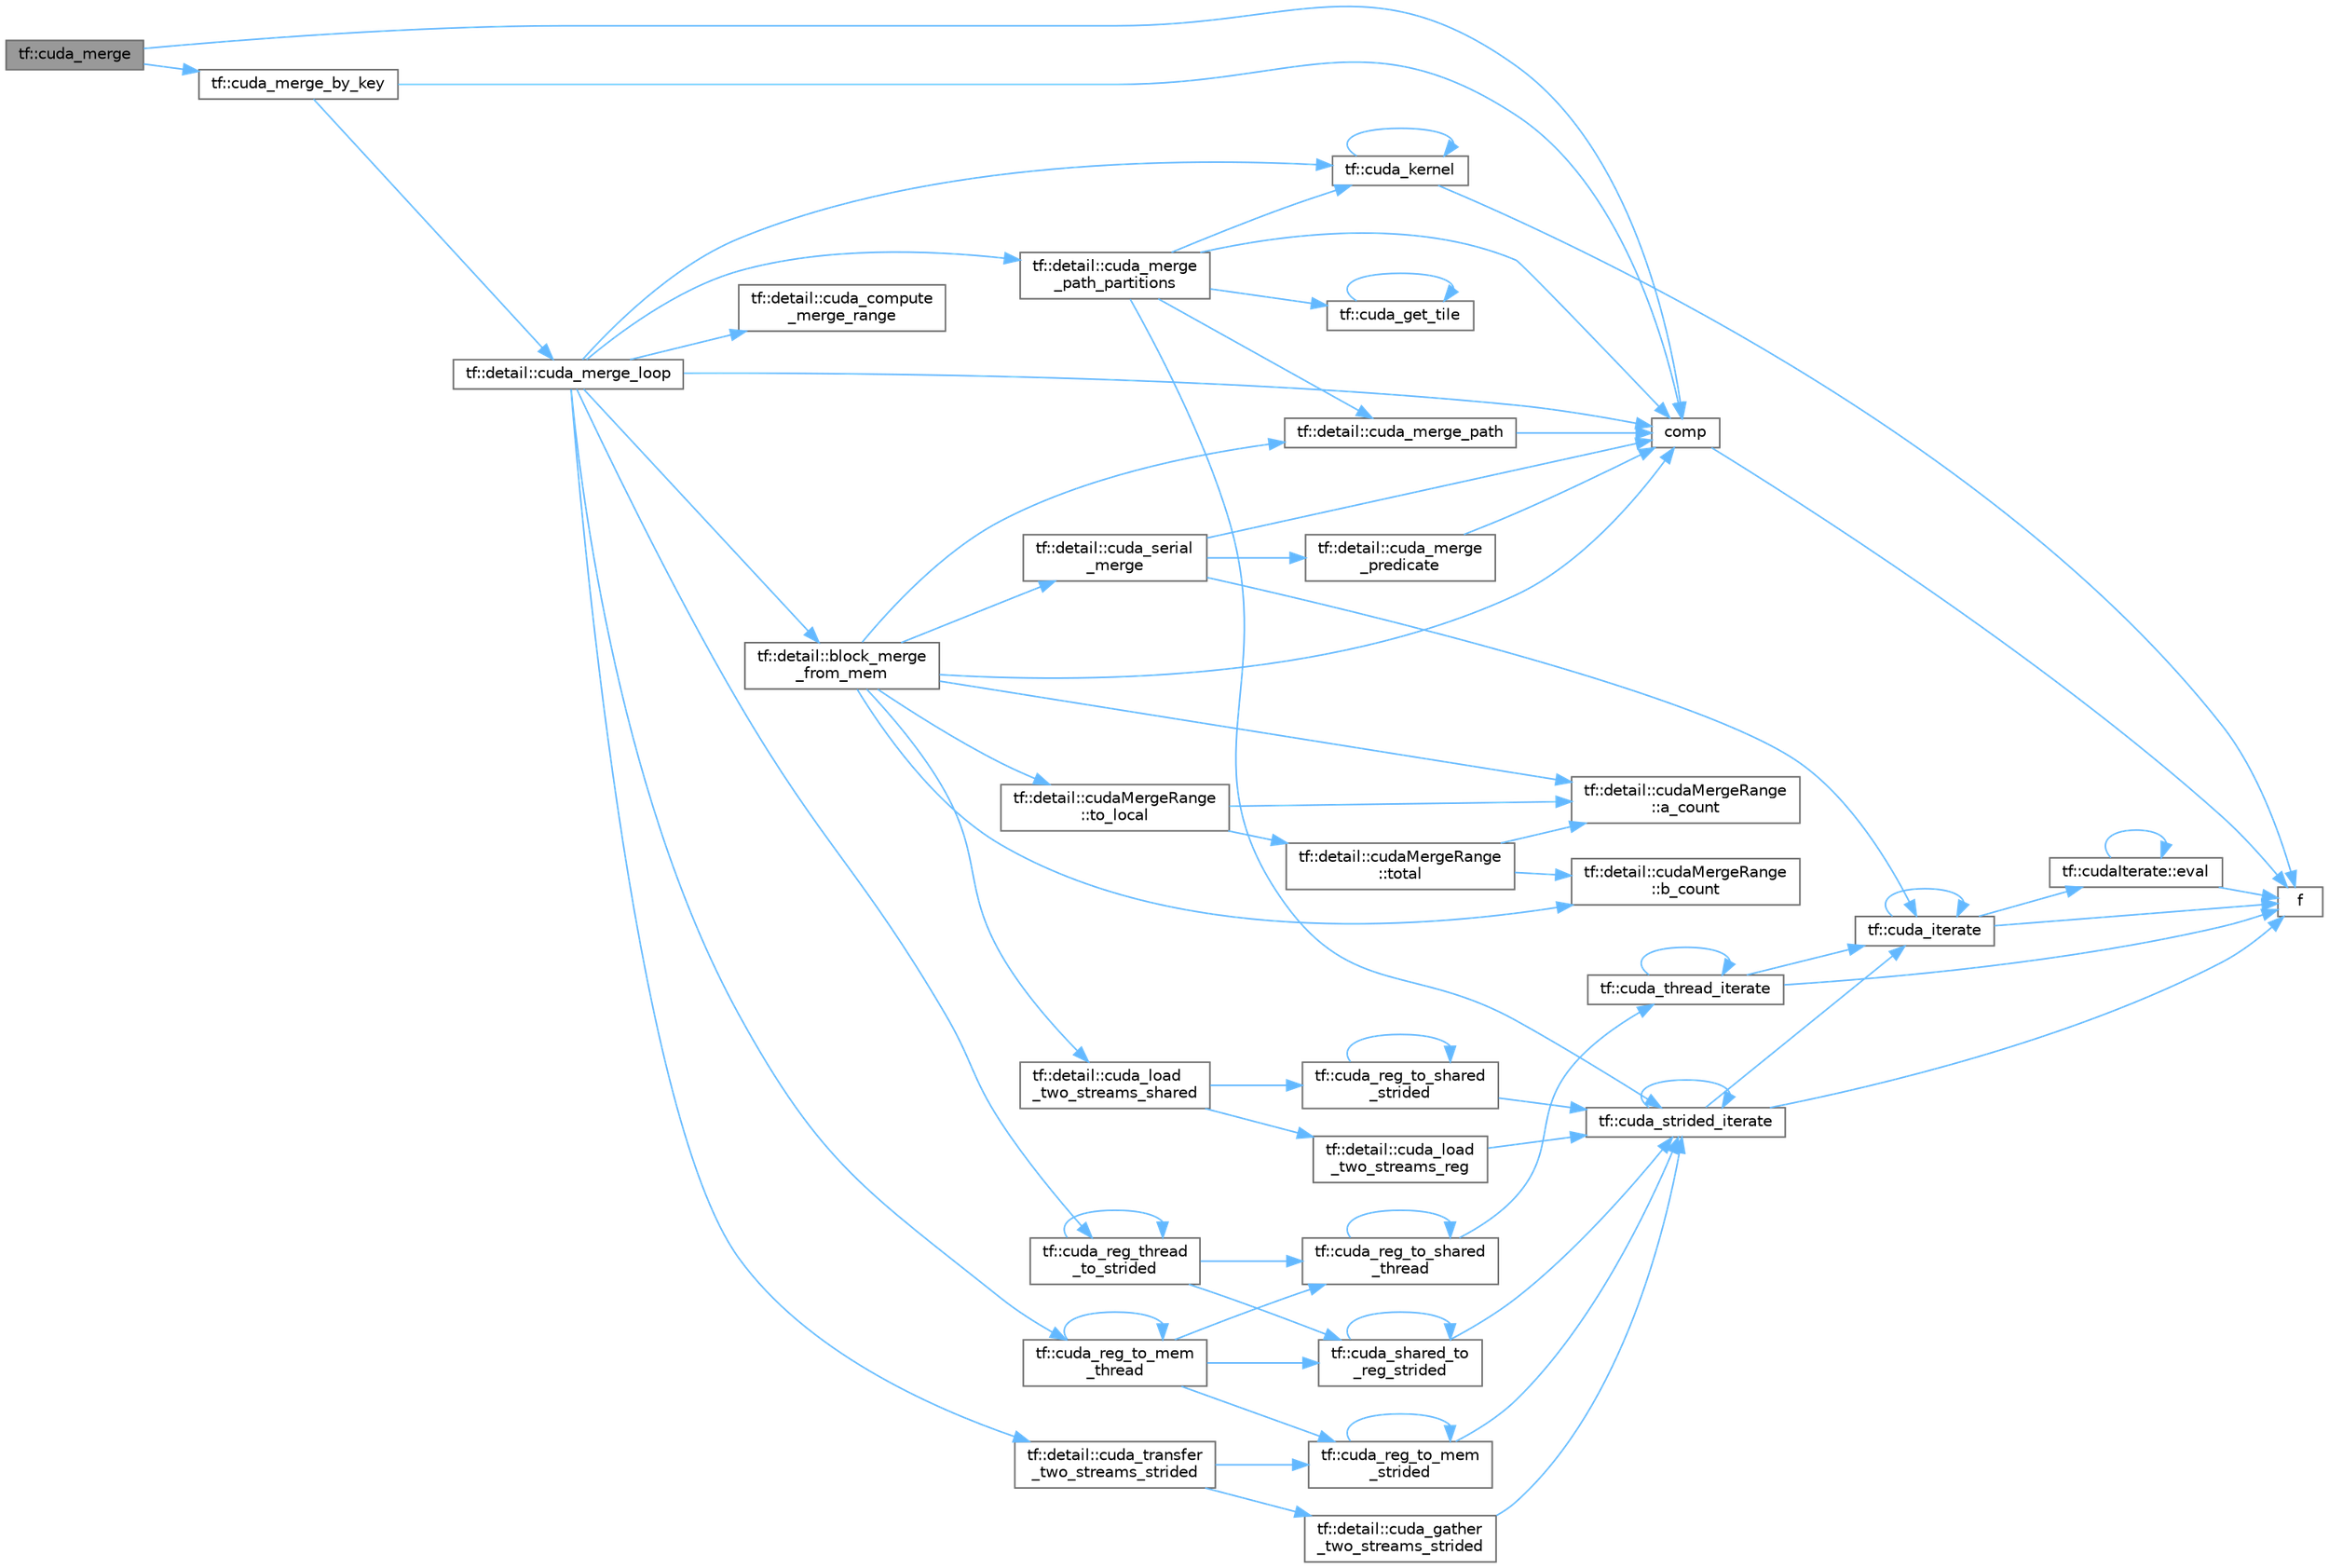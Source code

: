 digraph "tf::cuda_merge"
{
 // LATEX_PDF_SIZE
  bgcolor="transparent";
  edge [fontname=Helvetica,fontsize=10,labelfontname=Helvetica,labelfontsize=10];
  node [fontname=Helvetica,fontsize=10,shape=box,height=0.2,width=0.4];
  rankdir="LR";
  Node1 [id="Node000001",label="tf::cuda_merge",height=0.2,width=0.4,color="gray40", fillcolor="grey60", style="filled", fontcolor="black",tooltip="performs asynchronous key-only merge over a range of keys"];
  Node1 -> Node2 [id="edge70_Node000001_Node000002",color="steelblue1",style="solid",tooltip=" "];
  Node2 [id="Node000002",label="comp",height=0.2,width=0.4,color="grey40", fillcolor="white", style="filled",URL="$external_2taskflow_2sandbox_2jacobi_2main_8cpp.html#aaa178026ff13e667efcb0104a55252e7",tooltip=" "];
  Node2 -> Node3 [id="edge71_Node000002_Node000003",color="steelblue1",style="solid",tooltip=" "];
  Node3 [id="Node000003",label="f",height=0.2,width=0.4,color="grey40", fillcolor="white", style="filled",URL="$cxx11__tensor__map_8cpp.html#a7f507fea02198f6cb81c86640c7b1a4e",tooltip=" "];
  Node1 -> Node4 [id="edge72_Node000001_Node000004",color="steelblue1",style="solid",tooltip=" "];
  Node4 [id="Node000004",label="tf::cuda_merge_by_key",height=0.2,width=0.4,color="grey40", fillcolor="white", style="filled",URL="$namespacetf.html#aa84d4c68d2cbe9f6efc4a1eb1a115458",tooltip="performs asynchronous key-value merge over a range of keys and values"];
  Node4 -> Node2 [id="edge73_Node000004_Node000002",color="steelblue1",style="solid",tooltip=" "];
  Node4 -> Node5 [id="edge74_Node000004_Node000005",color="steelblue1",style="solid",tooltip=" "];
  Node5 [id="Node000005",label="tf::detail::cuda_merge_loop",height=0.2,width=0.4,color="grey40", fillcolor="white", style="filled",URL="$namespacetf_1_1detail.html#a9a1d50803593cc703ed79f2baf9cfa78",tooltip=" "];
  Node5 -> Node6 [id="edge75_Node000005_Node000006",color="steelblue1",style="solid",tooltip=" "];
  Node6 [id="Node000006",label="tf::detail::block_merge\l_from_mem",height=0.2,width=0.4,color="grey40", fillcolor="white", style="filled",URL="$namespacetf_1_1detail.html#a79b4c5f2bace6ae958abd8573e00a849",tooltip=" "];
  Node6 -> Node7 [id="edge76_Node000006_Node000007",color="steelblue1",style="solid",tooltip=" "];
  Node7 [id="Node000007",label="tf::detail::cudaMergeRange\l::a_count",height=0.2,width=0.4,color="grey40", fillcolor="white", style="filled",URL="$structtf_1_1detail_1_1cuda_merge_range.html#a52c11fca5a95552bb4cad3d1a4699182",tooltip=" "];
  Node6 -> Node8 [id="edge77_Node000006_Node000008",color="steelblue1",style="solid",tooltip=" "];
  Node8 [id="Node000008",label="tf::detail::cudaMergeRange\l::b_count",height=0.2,width=0.4,color="grey40", fillcolor="white", style="filled",URL="$structtf_1_1detail_1_1cuda_merge_range.html#a3bb9b4b36698fd65e61835db26365f2b",tooltip=" "];
  Node6 -> Node2 [id="edge78_Node000006_Node000002",color="steelblue1",style="solid",tooltip=" "];
  Node6 -> Node9 [id="edge79_Node000006_Node000009",color="steelblue1",style="solid",tooltip=" "];
  Node9 [id="Node000009",label="tf::detail::cuda_load\l_two_streams_shared",height=0.2,width=0.4,color="grey40", fillcolor="white", style="filled",URL="$namespacetf_1_1detail.html#a6da5d76af53a630241f6aade1bf76969",tooltip=" "];
  Node9 -> Node10 [id="edge80_Node000009_Node000010",color="steelblue1",style="solid",tooltip=" "];
  Node10 [id="Node000010",label="tf::detail::cuda_load\l_two_streams_reg",height=0.2,width=0.4,color="grey40", fillcolor="white", style="filled",URL="$namespacetf_1_1detail.html#a433a26ef6a2aa8e1d737fea93a42ecf4",tooltip=" "];
  Node10 -> Node11 [id="edge81_Node000010_Node000011",color="steelblue1",style="solid",tooltip=" "];
  Node11 [id="Node000011",label="tf::cuda_strided_iterate",height=0.2,width=0.4,color="grey40", fillcolor="white", style="filled",URL="$namespacetf.html#a24db9e13fd26535886a7efc723ec1477",tooltip=" "];
  Node11 -> Node12 [id="edge82_Node000011_Node000012",color="steelblue1",style="solid",tooltip=" "];
  Node12 [id="Node000012",label="tf::cuda_iterate",height=0.2,width=0.4,color="grey40", fillcolor="white", style="filled",URL="$namespacetf.html#a55e1e8a489984141bc8e0785cd13f9bc",tooltip=" "];
  Node12 -> Node12 [id="edge83_Node000012_Node000012",color="steelblue1",style="solid",tooltip=" "];
  Node12 -> Node13 [id="edge84_Node000012_Node000013",color="steelblue1",style="solid",tooltip=" "];
  Node13 [id="Node000013",label="tf::cudaIterate::eval",height=0.2,width=0.4,color="grey40", fillcolor="white", style="filled",URL="$structtf_1_1cuda_iterate.html#a46b1c72193af5cdfc8697a57754af6f9",tooltip=" "];
  Node13 -> Node13 [id="edge85_Node000013_Node000013",color="steelblue1",style="solid",tooltip=" "];
  Node13 -> Node3 [id="edge86_Node000013_Node000003",color="steelblue1",style="solid",tooltip=" "];
  Node12 -> Node3 [id="edge87_Node000012_Node000003",color="steelblue1",style="solid",tooltip=" "];
  Node11 -> Node11 [id="edge88_Node000011_Node000011",color="steelblue1",style="solid",tooltip=" "];
  Node11 -> Node3 [id="edge89_Node000011_Node000003",color="steelblue1",style="solid",tooltip=" "];
  Node9 -> Node14 [id="edge90_Node000009_Node000014",color="steelblue1",style="solid",tooltip=" "];
  Node14 [id="Node000014",label="tf::cuda_reg_to_shared\l_strided",height=0.2,width=0.4,color="grey40", fillcolor="white", style="filled",URL="$namespacetf.html#acfa6fec58ffdf6c6b5bc7a03cae5c8f9",tooltip=" "];
  Node14 -> Node14 [id="edge91_Node000014_Node000014",color="steelblue1",style="solid",tooltip=" "];
  Node14 -> Node11 [id="edge92_Node000014_Node000011",color="steelblue1",style="solid",tooltip=" "];
  Node6 -> Node15 [id="edge93_Node000006_Node000015",color="steelblue1",style="solid",tooltip=" "];
  Node15 [id="Node000015",label="tf::detail::cuda_merge_path",height=0.2,width=0.4,color="grey40", fillcolor="white", style="filled",URL="$namespacetf_1_1detail.html#ae9d3db5c9457ebec7cbdd3a3d8c65e94",tooltip=" "];
  Node15 -> Node2 [id="edge94_Node000015_Node000002",color="steelblue1",style="solid",tooltip=" "];
  Node6 -> Node16 [id="edge95_Node000006_Node000016",color="steelblue1",style="solid",tooltip=" "];
  Node16 [id="Node000016",label="tf::detail::cuda_serial\l_merge",height=0.2,width=0.4,color="grey40", fillcolor="white", style="filled",URL="$namespacetf_1_1detail.html#a9d4d00a3dbc0158eac24e4603548bdbd",tooltip=" "];
  Node16 -> Node2 [id="edge96_Node000016_Node000002",color="steelblue1",style="solid",tooltip=" "];
  Node16 -> Node12 [id="edge97_Node000016_Node000012",color="steelblue1",style="solid",tooltip=" "];
  Node16 -> Node17 [id="edge98_Node000016_Node000017",color="steelblue1",style="solid",tooltip=" "];
  Node17 [id="Node000017",label="tf::detail::cuda_merge\l_predicate",height=0.2,width=0.4,color="grey40", fillcolor="white", style="filled",URL="$namespacetf_1_1detail.html#ae27cfa73d1f4b90114cd513e98c56d62",tooltip=" "];
  Node17 -> Node2 [id="edge99_Node000017_Node000002",color="steelblue1",style="solid",tooltip=" "];
  Node6 -> Node18 [id="edge100_Node000006_Node000018",color="steelblue1",style="solid",tooltip=" "];
  Node18 [id="Node000018",label="tf::detail::cudaMergeRange\l::to_local",height=0.2,width=0.4,color="grey40", fillcolor="white", style="filled",URL="$structtf_1_1detail_1_1cuda_merge_range.html#a8c57bb805e4ec8bbd8f6f664ae942829",tooltip=" "];
  Node18 -> Node7 [id="edge101_Node000018_Node000007",color="steelblue1",style="solid",tooltip=" "];
  Node18 -> Node19 [id="edge102_Node000018_Node000019",color="steelblue1",style="solid",tooltip=" "];
  Node19 [id="Node000019",label="tf::detail::cudaMergeRange\l::total",height=0.2,width=0.4,color="grey40", fillcolor="white", style="filled",URL="$structtf_1_1detail_1_1cuda_merge_range.html#add20ad4dc8f69cd4e721c8cd6c980794",tooltip=" "];
  Node19 -> Node7 [id="edge103_Node000019_Node000007",color="steelblue1",style="solid",tooltip=" "];
  Node19 -> Node8 [id="edge104_Node000019_Node000008",color="steelblue1",style="solid",tooltip=" "];
  Node5 -> Node2 [id="edge105_Node000005_Node000002",color="steelblue1",style="solid",tooltip=" "];
  Node5 -> Node20 [id="edge106_Node000005_Node000020",color="steelblue1",style="solid",tooltip=" "];
  Node20 [id="Node000020",label="tf::detail::cuda_compute\l_merge_range",height=0.2,width=0.4,color="grey40", fillcolor="white", style="filled",URL="$namespacetf_1_1detail.html#a9c104811415e59c6f7116eb2553d656e",tooltip=" "];
  Node5 -> Node21 [id="edge107_Node000005_Node000021",color="steelblue1",style="solid",tooltip=" "];
  Node21 [id="Node000021",label="tf::cuda_kernel",height=0.2,width=0.4,color="grey40", fillcolor="white", style="filled",URL="$namespacetf.html#a2fa23f4109147679d05a25ee952c4baf",tooltip=" "];
  Node21 -> Node21 [id="edge108_Node000021_Node000021",color="steelblue1",style="solid",tooltip=" "];
  Node21 -> Node3 [id="edge109_Node000021_Node000003",color="steelblue1",style="solid",tooltip=" "];
  Node5 -> Node22 [id="edge110_Node000005_Node000022",color="steelblue1",style="solid",tooltip=" "];
  Node22 [id="Node000022",label="tf::detail::cuda_merge\l_path_partitions",height=0.2,width=0.4,color="grey40", fillcolor="white", style="filled",URL="$namespacetf_1_1detail.html#a9a1b1d78a16e27a208e90d75d4885f05",tooltip=" "];
  Node22 -> Node2 [id="edge111_Node000022_Node000002",color="steelblue1",style="solid",tooltip=" "];
  Node22 -> Node23 [id="edge112_Node000022_Node000023",color="steelblue1",style="solid",tooltip=" "];
  Node23 [id="Node000023",label="tf::cuda_get_tile",height=0.2,width=0.4,color="grey40", fillcolor="white", style="filled",URL="$namespacetf.html#a5a41760b383016bd1cebadcfd7f05476",tooltip=" "];
  Node23 -> Node23 [id="edge113_Node000023_Node000023",color="steelblue1",style="solid",tooltip=" "];
  Node22 -> Node21 [id="edge114_Node000022_Node000021",color="steelblue1",style="solid",tooltip=" "];
  Node22 -> Node15 [id="edge115_Node000022_Node000015",color="steelblue1",style="solid",tooltip=" "];
  Node22 -> Node11 [id="edge116_Node000022_Node000011",color="steelblue1",style="solid",tooltip=" "];
  Node5 -> Node24 [id="edge117_Node000005_Node000024",color="steelblue1",style="solid",tooltip=" "];
  Node24 [id="Node000024",label="tf::cuda_reg_thread\l_to_strided",height=0.2,width=0.4,color="grey40", fillcolor="white", style="filled",URL="$namespacetf.html#ac670e8234ab71b14dfcccb87074b69de",tooltip=" "];
  Node24 -> Node24 [id="edge118_Node000024_Node000024",color="steelblue1",style="solid",tooltip=" "];
  Node24 -> Node25 [id="edge119_Node000024_Node000025",color="steelblue1",style="solid",tooltip=" "];
  Node25 [id="Node000025",label="tf::cuda_reg_to_shared\l_thread",height=0.2,width=0.4,color="grey40", fillcolor="white", style="filled",URL="$namespacetf.html#acd55bba23e1c41278644438a91cf218b",tooltip=" "];
  Node25 -> Node25 [id="edge120_Node000025_Node000025",color="steelblue1",style="solid",tooltip=" "];
  Node25 -> Node26 [id="edge121_Node000025_Node000026",color="steelblue1",style="solid",tooltip=" "];
  Node26 [id="Node000026",label="tf::cuda_thread_iterate",height=0.2,width=0.4,color="grey40", fillcolor="white", style="filled",URL="$namespacetf.html#a288da5501602904a1180bf79d099c29d",tooltip=" "];
  Node26 -> Node12 [id="edge122_Node000026_Node000012",color="steelblue1",style="solid",tooltip=" "];
  Node26 -> Node26 [id="edge123_Node000026_Node000026",color="steelblue1",style="solid",tooltip=" "];
  Node26 -> Node3 [id="edge124_Node000026_Node000003",color="steelblue1",style="solid",tooltip=" "];
  Node24 -> Node27 [id="edge125_Node000024_Node000027",color="steelblue1",style="solid",tooltip=" "];
  Node27 [id="Node000027",label="tf::cuda_shared_to\l_reg_strided",height=0.2,width=0.4,color="grey40", fillcolor="white", style="filled",URL="$namespacetf.html#a294341daedde7faf20458b0340b7dfbd",tooltip=" "];
  Node27 -> Node27 [id="edge126_Node000027_Node000027",color="steelblue1",style="solid",tooltip=" "];
  Node27 -> Node11 [id="edge127_Node000027_Node000011",color="steelblue1",style="solid",tooltip=" "];
  Node5 -> Node28 [id="edge128_Node000005_Node000028",color="steelblue1",style="solid",tooltip=" "];
  Node28 [id="Node000028",label="tf::cuda_reg_to_mem\l_thread",height=0.2,width=0.4,color="grey40", fillcolor="white", style="filled",URL="$namespacetf.html#a9b1d7b2192743447b2f0206b4510977f",tooltip=" "];
  Node28 -> Node29 [id="edge129_Node000028_Node000029",color="steelblue1",style="solid",tooltip=" "];
  Node29 [id="Node000029",label="tf::cuda_reg_to_mem\l_strided",height=0.2,width=0.4,color="grey40", fillcolor="white", style="filled",URL="$namespacetf.html#adcdfb49dbb7da485e93fc0928cd24173",tooltip=" "];
  Node29 -> Node29 [id="edge130_Node000029_Node000029",color="steelblue1",style="solid",tooltip=" "];
  Node29 -> Node11 [id="edge131_Node000029_Node000011",color="steelblue1",style="solid",tooltip=" "];
  Node28 -> Node28 [id="edge132_Node000028_Node000028",color="steelblue1",style="solid",tooltip=" "];
  Node28 -> Node25 [id="edge133_Node000028_Node000025",color="steelblue1",style="solid",tooltip=" "];
  Node28 -> Node27 [id="edge134_Node000028_Node000027",color="steelblue1",style="solid",tooltip=" "];
  Node5 -> Node30 [id="edge135_Node000005_Node000030",color="steelblue1",style="solid",tooltip=" "];
  Node30 [id="Node000030",label="tf::detail::cuda_transfer\l_two_streams_strided",height=0.2,width=0.4,color="grey40", fillcolor="white", style="filled",URL="$namespacetf_1_1detail.html#ac4e1e83b946b3ef78e5dcb3e9bfc3c48",tooltip=" "];
  Node30 -> Node31 [id="edge136_Node000030_Node000031",color="steelblue1",style="solid",tooltip=" "];
  Node31 [id="Node000031",label="tf::detail::cuda_gather\l_two_streams_strided",height=0.2,width=0.4,color="grey40", fillcolor="white", style="filled",URL="$namespacetf_1_1detail.html#afefa562dcaa4b71ace44ee6b4be764d6",tooltip=" "];
  Node31 -> Node11 [id="edge137_Node000031_Node000011",color="steelblue1",style="solid",tooltip=" "];
  Node30 -> Node29 [id="edge138_Node000030_Node000029",color="steelblue1",style="solid",tooltip=" "];
}
